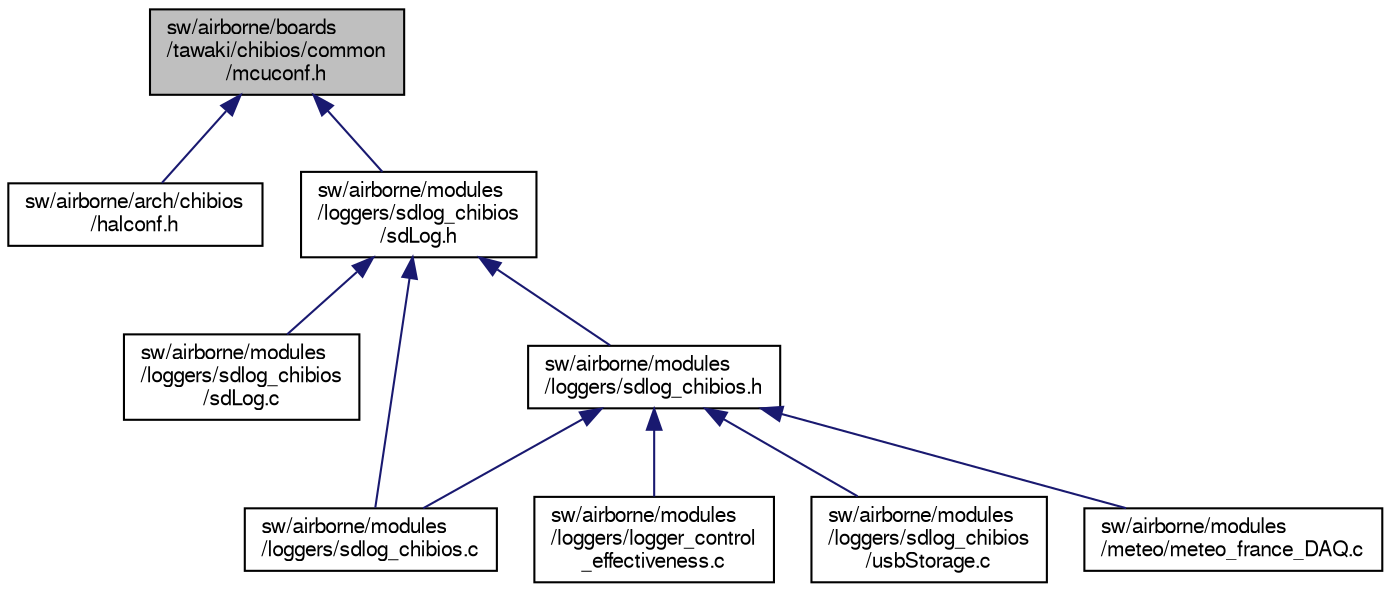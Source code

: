 digraph "sw/airborne/boards/tawaki/chibios/common/mcuconf.h"
{
  edge [fontname="FreeSans",fontsize="10",labelfontname="FreeSans",labelfontsize="10"];
  node [fontname="FreeSans",fontsize="10",shape=record];
  Node1 [label="sw/airborne/boards\l/tawaki/chibios/common\l/mcuconf.h",height=0.2,width=0.4,color="black", fillcolor="grey75", style="filled", fontcolor="black"];
  Node1 -> Node2 [dir="back",color="midnightblue",fontsize="10",style="solid",fontname="FreeSans"];
  Node2 [label="sw/airborne/arch/chibios\l/halconf.h",height=0.2,width=0.4,color="black", fillcolor="white", style="filled",URL="$halconf_8h.html"];
  Node1 -> Node3 [dir="back",color="midnightblue",fontsize="10",style="solid",fontname="FreeSans"];
  Node3 [label="sw/airborne/modules\l/loggers/sdlog_chibios\l/sdLog.h",height=0.2,width=0.4,color="black", fillcolor="white", style="filled",URL="$sdLog_8h.html"];
  Node3 -> Node4 [dir="back",color="midnightblue",fontsize="10",style="solid",fontname="FreeSans"];
  Node4 [label="sw/airborne/modules\l/loggers/sdlog_chibios\l/sdLog.c",height=0.2,width=0.4,color="black", fillcolor="white", style="filled",URL="$sdLog_8c.html"];
  Node3 -> Node5 [dir="back",color="midnightblue",fontsize="10",style="solid",fontname="FreeSans"];
  Node5 [label="sw/airborne/modules\l/loggers/sdlog_chibios.c",height=0.2,width=0.4,color="black", fillcolor="white", style="filled",URL="$sdlog__chibios_8c.html"];
  Node3 -> Node6 [dir="back",color="midnightblue",fontsize="10",style="solid",fontname="FreeSans"];
  Node6 [label="sw/airborne/modules\l/loggers/sdlog_chibios.h",height=0.2,width=0.4,color="black", fillcolor="white", style="filled",URL="$sdlog__chibios_8h.html"];
  Node6 -> Node7 [dir="back",color="midnightblue",fontsize="10",style="solid",fontname="FreeSans"];
  Node7 [label="sw/airborne/modules\l/loggers/logger_control\l_effectiveness.c",height=0.2,width=0.4,color="black", fillcolor="white", style="filled",URL="$logger__control__effectiveness_8c.html",tooltip="Log data required to compute control effectiveness. "];
  Node6 -> Node8 [dir="back",color="midnightblue",fontsize="10",style="solid",fontname="FreeSans"];
  Node8 [label="sw/airborne/modules\l/loggers/sdlog_chibios\l/usbStorage.c",height=0.2,width=0.4,color="black", fillcolor="white", style="filled",URL="$usbStorage_8c.html"];
  Node6 -> Node5 [dir="back",color="midnightblue",fontsize="10",style="solid",fontname="FreeSans"];
  Node6 -> Node9 [dir="back",color="midnightblue",fontsize="10",style="solid",fontname="FreeSans"];
  Node9 [label="sw/airborne/modules\l/meteo/meteo_france_DAQ.c",height=0.2,width=0.4,color="black", fillcolor="white", style="filled",URL="$meteo__france__DAQ_8c.html",tooltip="Communication module with the Data Acquisition board from Meteo France. "];
}
